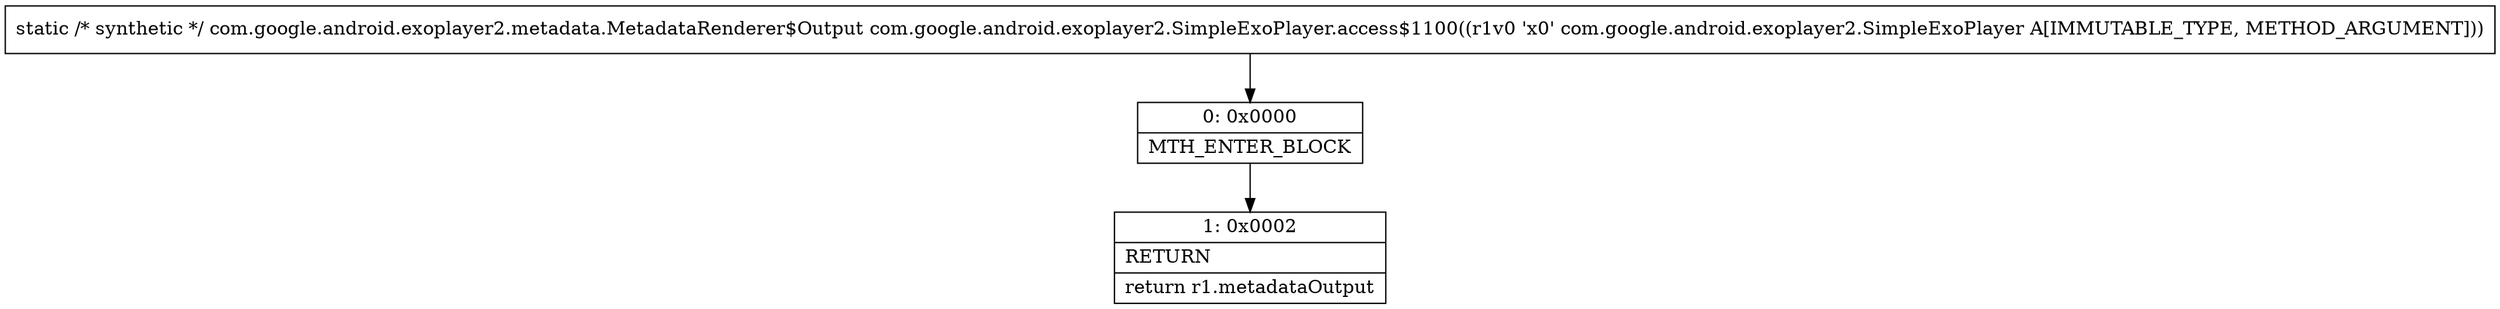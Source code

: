 digraph "CFG forcom.google.android.exoplayer2.SimpleExoPlayer.access$1100(Lcom\/google\/android\/exoplayer2\/SimpleExoPlayer;)Lcom\/google\/android\/exoplayer2\/metadata\/MetadataRenderer$Output;" {
Node_0 [shape=record,label="{0\:\ 0x0000|MTH_ENTER_BLOCK\l}"];
Node_1 [shape=record,label="{1\:\ 0x0002|RETURN\l|return r1.metadataOutput\l}"];
MethodNode[shape=record,label="{static \/* synthetic *\/ com.google.android.exoplayer2.metadata.MetadataRenderer$Output com.google.android.exoplayer2.SimpleExoPlayer.access$1100((r1v0 'x0' com.google.android.exoplayer2.SimpleExoPlayer A[IMMUTABLE_TYPE, METHOD_ARGUMENT])) }"];
MethodNode -> Node_0;
Node_0 -> Node_1;
}

